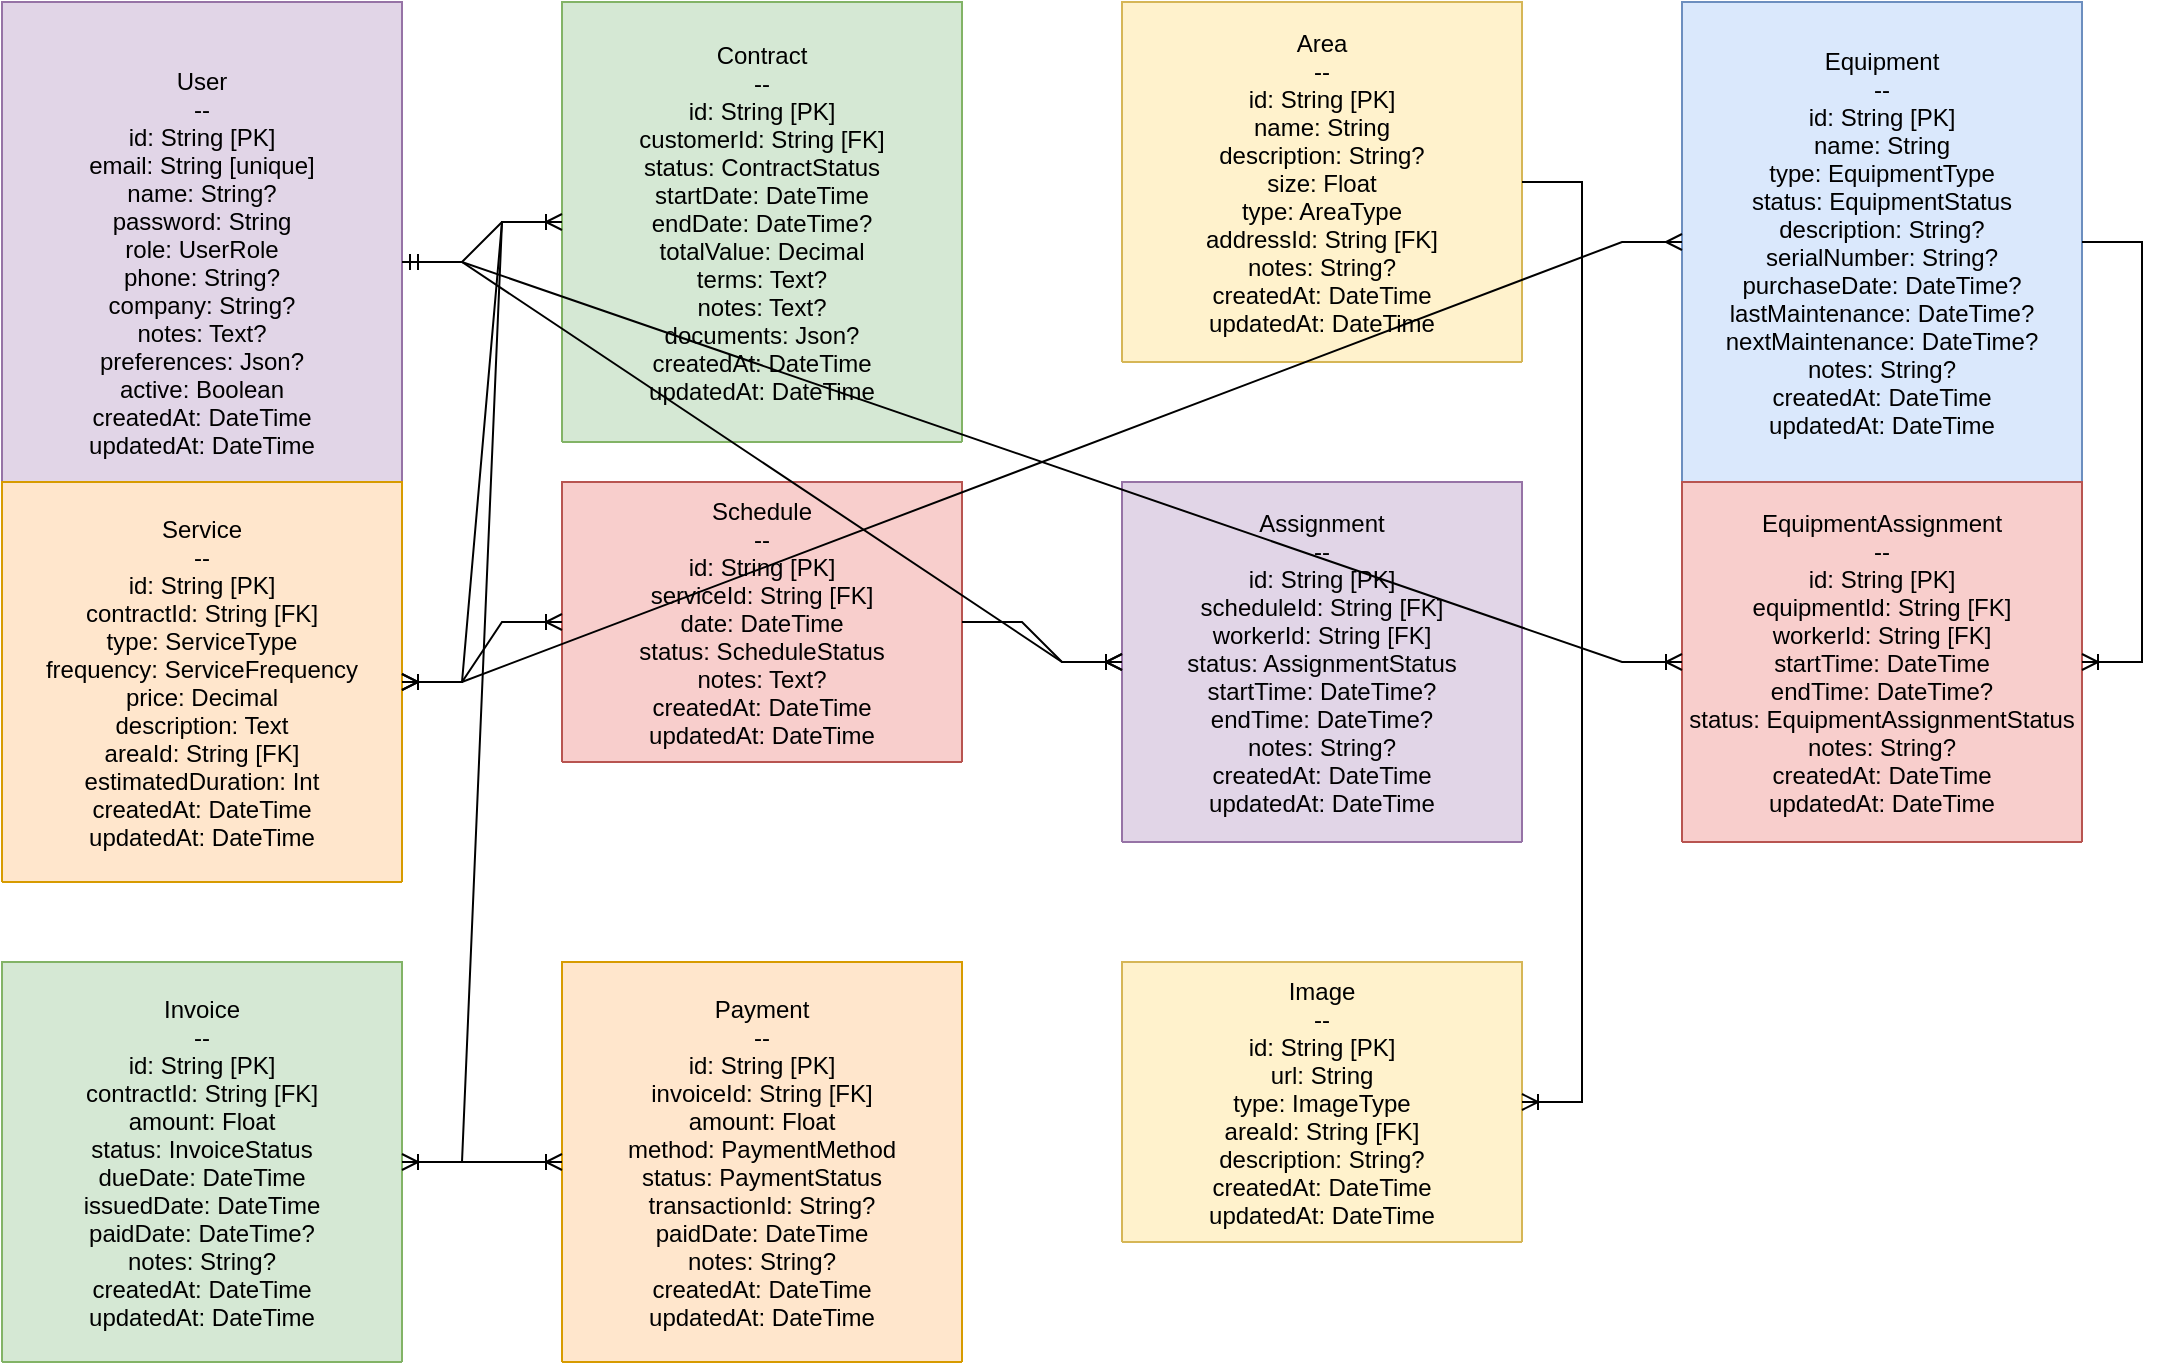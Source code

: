 <?xml version="1.0" encoding="UTF-8"?>
<mxfile version="21.5.2" type="device">
  <diagram id="RMO_Landscaping_ERD" name="RMO Landscaping ERD">
    <mxGraphModel dx="2000" dy="2000" grid="1" gridSize="10" guides="1" tooltips="1" connect="1" arrows="1" fold="1" page="1" pageScale="1" pageWidth="1169" pageHeight="827" background="#ffffff">
      <root>
        <mxCell id="0"/>
        <mxCell id="1" parent="0"/>
        
        <!-- User Entity -->
        <mxCell id="user_entity" value="User&#10;--&#10;id: String [PK]&#10;email: String [unique]&#10;name: String?&#10;password: String&#10;role: UserRole&#10;phone: String?&#10;company: String?&#10;notes: Text?&#10;preferences: Json?&#10;active: Boolean&#10;createdAt: DateTime&#10;updatedAt: DateTime" style="swimlane;fontStyle=0;childLayout=stackLayout;horizontal=1;startSize=260;fillColor=#e1d5e7;horizontalStack=0;resizeParent=1;resizeParentMax=0;resizeLast=0;collapsible=1;marginBottom=0;strokeColor=#9673a6;" vertex="1" parent="1">
          <mxGeometry x="40" y="40" width="200" height="260" as="geometry"/>
        </mxCell>
        <!-- Contract Entity -->
        <mxCell id="contract_entity" value="Contract&#10;--&#10;id: String [PK]&#10;customerId: String [FK]&#10;status: ContractStatus&#10;startDate: DateTime&#10;endDate: DateTime?&#10;totalValue: Decimal&#10;terms: Text?&#10;notes: Text?&#10;documents: Json?&#10;createdAt: DateTime&#10;updatedAt: DateTime" style="swimlane;fontStyle=0;childLayout=stackLayout;horizontal=1;startSize=220;fillColor=#d5e8d4;horizontalStack=0;resizeParent=1;resizeParentMax=0;resizeLast=0;collapsible=1;marginBottom=0;strokeColor=#82b366;" vertex="1" parent="1">
          <mxGeometry x="320" y="40" width="200" height="220" as="geometry"/>
        </mxCell>
        <!-- Area Entity -->
        <mxCell id="area_entity" value="Area&#10;--&#10;id: String [PK]&#10;name: String&#10;description: String?&#10;size: Float&#10;type: AreaType&#10;addressId: String [FK]&#10;notes: String?&#10;createdAt: DateTime&#10;updatedAt: DateTime" style="swimlane;fontStyle=0;childLayout=stackLayout;horizontal=1;startSize=180;fillColor=#fff2cc;horizontalStack=0;resizeParent=1;resizeParentMax=0;resizeLast=0;collapsible=1;marginBottom=0;strokeColor=#d6b656;" vertex="1" parent="1">
          <mxGeometry x="600" y="40" width="200" height="180" as="geometry"/>
        </mxCell>
        <!-- Service Entity -->
        <mxCell id="service_entity" value="Service&#10;--&#10;id: String [PK]&#10;contractId: String [FK]&#10;type: ServiceType&#10;frequency: ServiceFrequency&#10;price: Decimal&#10;description: Text&#10;areaId: String [FK]&#10;estimatedDuration: Int&#10;createdAt: DateTime&#10;updatedAt: DateTime" style="swimlane;fontStyle=0;childLayout=stackLayout;horizontal=1;startSize=200;fillColor=#ffe6cc;horizontalStack=0;resizeParent=1;resizeParentMax=0;resizeLast=0;collapsible=1;marginBottom=0;strokeColor=#d79b00;" vertex="1" parent="1">
          <mxGeometry x="40" y="280" width="200" height="200" as="geometry"/>
        </mxCell>
        <!-- Schedule Entity -->
        <mxCell id="schedule_entity" value="Schedule&#10;--&#10;id: String [PK]&#10;serviceId: String [FK]&#10;date: DateTime&#10;status: ScheduleStatus&#10;notes: Text?&#10;createdAt: DateTime&#10;updatedAt: DateTime" style="swimlane;fontStyle=0;childLayout=stackLayout;horizontal=1;startSize=140;fillColor=#f8cecc;horizontalStack=0;resizeParent=1;resizeParentMax=0;resizeLast=0;collapsible=1;marginBottom=0;strokeColor=#b85450;" vertex="1" parent="1">
          <mxGeometry x="320" y="280" width="200" height="140" as="geometry"/>
        </mxCell>

        <!-- Assignment Entity -->
        <mxCell id="assignment_entity" value="Assignment&#10;--&#10;id: String [PK]&#10;scheduleId: String [FK]&#10;workerId: String [FK]&#10;status: AssignmentStatus&#10;startTime: DateTime?&#10;endTime: DateTime?&#10;notes: String?&#10;createdAt: DateTime&#10;updatedAt: DateTime" style="swimlane;fontStyle=0;childLayout=stackLayout;horizontal=1;startSize=180;fillColor=#e1d5e7;horizontalStack=0;resizeParent=1;resizeParentMax=0;resizeLast=0;collapsible=1;marginBottom=0;strokeColor=#9673a6;" vertex="1" parent="1">
          <mxGeometry x="600" y="280" width="200" height="180" as="geometry"/>
        </mxCell>

        <!-- Equipment Entity -->
        <mxCell id="equipment_entity" value="Equipment&#10;--&#10;id: String [PK]&#10;name: String&#10;type: EquipmentType&#10;status: EquipmentStatus&#10;description: String?&#10;serialNumber: String?&#10;purchaseDate: DateTime?&#10;lastMaintenance: DateTime?&#10;nextMaintenance: DateTime?&#10;notes: String?&#10;createdAt: DateTime&#10;updatedAt: DateTime" style="swimlane;fontStyle=0;childLayout=stackLayout;horizontal=1;startSize=240;fillColor=#dae8fc;horizontalStack=0;resizeParent=1;resizeParentMax=0;resizeLast=0;collapsible=1;marginBottom=0;strokeColor=#6c8ebf;" vertex="1" parent="1">
          <mxGeometry x="880" y="40" width="200" height="240" as="geometry"/>
        </mxCell>

        <!-- EquipmentAssignment Entity -->
        <mxCell id="equipment_assignment_entity" value="EquipmentAssignment&#10;--&#10;id: String [PK]&#10;equipmentId: String [FK]&#10;workerId: String [FK]&#10;startTime: DateTime&#10;endTime: DateTime?&#10;status: EquipmentAssignmentStatus&#10;notes: String?&#10;createdAt: DateTime&#10;updatedAt: DateTime" style="swimlane;fontStyle=0;childLayout=stackLayout;horizontal=1;startSize=180;fillColor=#f8cecc;horizontalStack=0;resizeParent=1;resizeParentMax=0;resizeLast=0;collapsible=1;marginBottom=0;strokeColor=#b85450;" vertex="1" parent="1">
          <mxGeometry x="880" y="280" width="200" height="180" as="geometry"/>
        </mxCell>

        <!-- Invoice Entity -->
        <mxCell id="invoice_entity" value="Invoice&#10;--&#10;id: String [PK]&#10;contractId: String [FK]&#10;amount: Float&#10;status: InvoiceStatus&#10;dueDate: DateTime&#10;issuedDate: DateTime&#10;paidDate: DateTime?&#10;notes: String?&#10;createdAt: DateTime&#10;updatedAt: DateTime" style="swimlane;fontStyle=0;childLayout=stackLayout;horizontal=1;startSize=200;fillColor=#d5e8d4;horizontalStack=0;resizeParent=1;resizeParentMax=0;resizeLast=0;collapsible=1;marginBottom=0;strokeColor=#82b366;" vertex="1" parent="1">
          <mxGeometry x="40" y="520" width="200" height="200" as="geometry"/>
        </mxCell>

        <!-- Payment Entity -->
        <mxCell id="payment_entity" value="Payment&#10;--&#10;id: String [PK]&#10;invoiceId: String [FK]&#10;amount: Float&#10;method: PaymentMethod&#10;status: PaymentStatus&#10;transactionId: String?&#10;paidDate: DateTime&#10;notes: String?&#10;createdAt: DateTime&#10;updatedAt: DateTime" style="swimlane;fontStyle=0;childLayout=stackLayout;horizontal=1;startSize=200;fillColor=#ffe6cc;horizontalStack=0;resizeParent=1;resizeParentMax=0;resizeLast=0;collapsible=1;marginBottom=0;strokeColor=#d79b00;" vertex="1" parent="1">
          <mxGeometry x="320" y="520" width="200" height="200" as="geometry"/>
        </mxCell>

        <!-- Image Entity -->
        <mxCell id="image_entity" value="Image&#10;--&#10;id: String [PK]&#10;url: String&#10;type: ImageType&#10;areaId: String [FK]&#10;description: String?&#10;createdAt: DateTime&#10;updatedAt: DateTime" style="swimlane;fontStyle=0;childLayout=stackLayout;horizontal=1;startSize=140;fillColor=#fff2cc;horizontalStack=0;resizeParent=1;resizeParentMax=0;resizeLast=0;collapsible=1;marginBottom=0;strokeColor=#d6b656;" vertex="1" parent="1">
          <mxGeometry x="600" y="520" width="200" height="140" as="geometry"/>
        </mxCell>

        <!-- Relationships -->
        <!-- User - Address (1:1) -->
        <mxCell id="user_address_rel" value="" style="edgeStyle=entityRelationEdgeStyle;fontSize=12;html=1;endArrow=ERmandOne;startArrow=ERmandOne;rounded=0;" edge="1" parent="1" source="user_entity" target="address_entity">
          <mxGeometry width="100" height="100" relative="1" as="geometry"/>
        </mxCell>

        <!-- User - Contract (1:N) -->
        <mxCell id="user_contract_rel" value="" style="edgeStyle=entityRelationEdgeStyle;fontSize=12;html=1;endArrow=ERoneToMany;rounded=0;" edge="1" parent="1" source="user_entity" target="contract_entity">
          <mxGeometry width="100" height="100" relative="1" as="geometry"/>
        </mxCell>

        <!-- Contract - Service (1:N) -->
        <mxCell id="contract_service_rel" value="" style="edgeStyle=entityRelationEdgeStyle;fontSize=12;html=1;endArrow=ERoneToMany;rounded=0;" edge="1" parent="1" source="contract_entity" target="service_entity">
          <mxGeometry width="100" height="100" relative="1" as="geometry"/>
        </mxCell>

        <!-- Service - Schedule (1:N) -->
        <mxCell id="service_schedule_rel" value="" style="edgeStyle=entityRelationEdgeStyle;fontSize=12;html=1;endArrow=ERoneToMany;rounded=0;" edge="1" parent="1" source="service_entity" target="schedule_entity">
          <mxGeometry width="100" height="100" relative="1" as="geometry"/>
        </mxCell>

        <!-- Schedule - Assignment (1:N) -->
        <mxCell id="schedule_assignment_rel" value="" style="edgeStyle=entityRelationEdgeStyle;fontSize=12;html=1;endArrow=ERoneToMany;rounded=0;" edge="1" parent="1" source="schedule_entity" target="assignment_entity">
          <mxGeometry width="100" height="100" relative="1" as="geometry"/>
        </mxCell>

        <!-- Assignment - User (N:1) -->
        <mxCell id="assignment_user_rel" value="" style="edgeStyle=entityRelationEdgeStyle;fontSize=12;html=1;endArrow=ERmandOne;startArrow=ERoneToMany;rounded=0;" edge="1" parent="1" source="assignment_entity" target="user_entity">
          <mxGeometry width="100" height="100" relative="1" as="geometry"/>
        </mxCell>

        <!-- Equipment - EquipmentAssignment (1:N) -->
        <mxCell id="equipment_assignment_rel" value="" style="edgeStyle=entityRelationEdgeStyle;fontSize=12;html=1;endArrow=ERoneToMany;rounded=0;" edge="1" parent="1" source="equipment_entity" target="equipment_assignment_entity">
          <mxGeometry width="100" height="100" relative="1" as="geometry"/>
        </mxCell>

        <!-- Equipment Assignment - User (N:1) -->
        <mxCell id="equipment_assignment_user_rel" value="" style="edgeStyle=entityRelationEdgeStyle;fontSize=12;html=1;endArrow=ERmandOne;startArrow=ERoneToMany;rounded=0;" edge="1" parent="1" source="equipment_assignment_entity" target="user_entity">
          <mxGeometry width="100" height="100" relative="1" as="geometry"/>
        </mxCell>

        <!-- Service - Equipment (N:N) -->
        <mxCell id="service_equipment_rel" value="" style="edgeStyle=entityRelationEdgeStyle;fontSize=12;html=1;endArrow=ERmany;startArrow=ERmany;rounded=0;" edge="1" parent="1" source="service_entity" target="equipment_entity">
          <mxGeometry width="100" height="100" relative="1" as="geometry"/>
        </mxCell>

        <!-- Contract - Invoice (1:N) -->
        <mxCell id="contract_invoice_rel" value="" style="edgeStyle=entityRelationEdgeStyle;fontSize=12;html=1;endArrow=ERoneToMany;rounded=0;" edge="1" parent="1" source="contract_entity" target="invoice_entity">
          <mxGeometry width="100" height="100" relative="1" as="geometry"/>
        </mxCell>

        <!-- Invoice - Payment (1:N) -->
        <mxCell id="invoice_payment_rel" value="" style="edgeStyle=entityRelationEdgeStyle;fontSize=12;html=1;endArrow=ERoneToMany;rounded=0;" edge="1" parent="1" source="invoice_entity" target="payment_entity">
          <mxGeometry width="100" height="100" relative="1" as="geometry"/>
        </mxCell>

        <!-- Area - Image (1:N) -->
        <mxCell id="area_image_rel" value="" style="edgeStyle=entityRelationEdgeStyle;fontSize=12;html=1;endArrow=ERoneToMany;rounded=0;" edge="1" parent="1" source="area_entity" target="image_entity">
          <mxGeometry width="100" height="100" relative="1" as="geometry"/>
        </mxCell>
      </root>
    </mxGraphModel>
  </diagram>
</mxfile>
